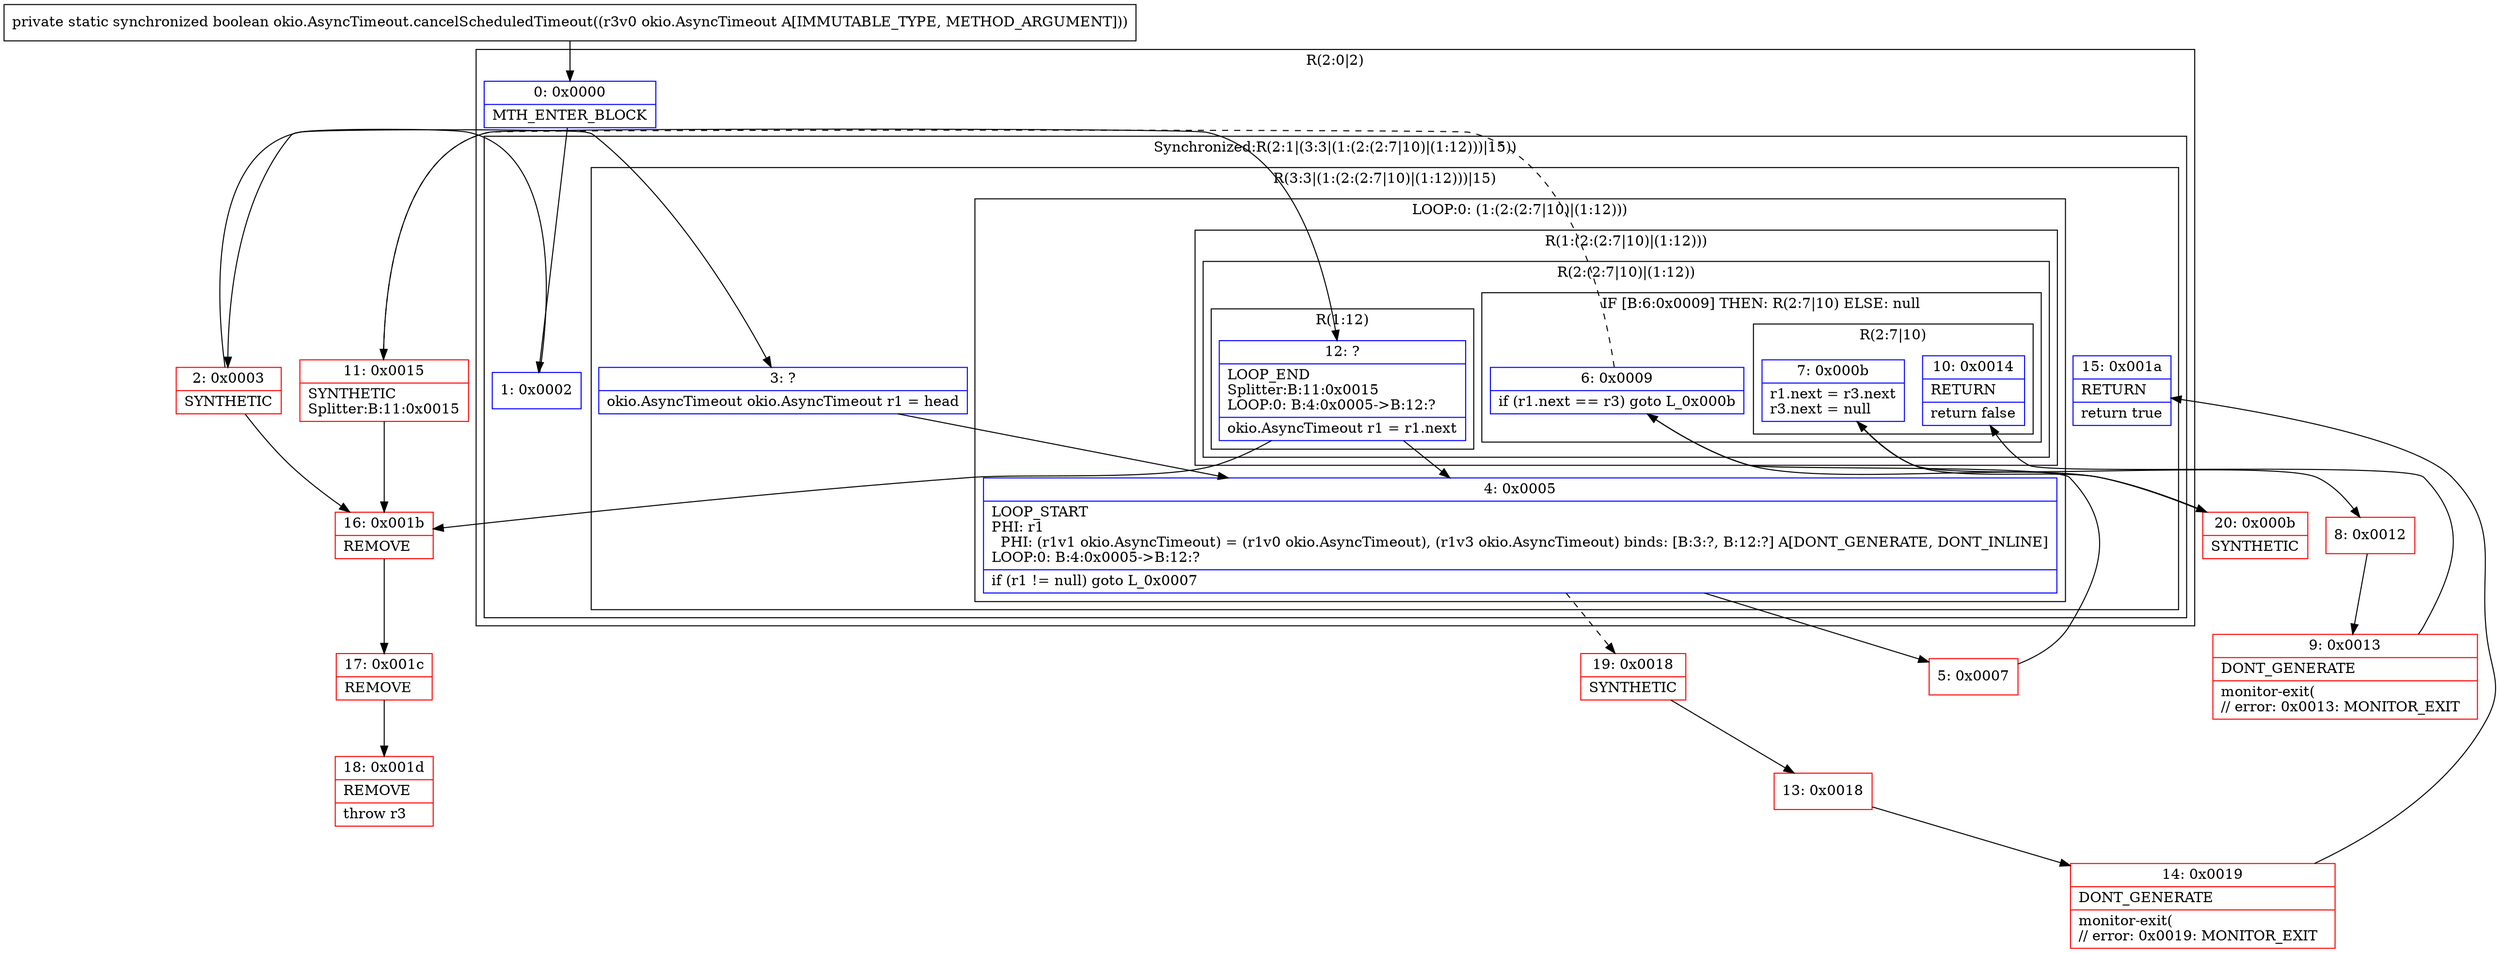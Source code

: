 digraph "CFG forokio.AsyncTimeout.cancelScheduledTimeout(Lokio\/AsyncTimeout;)Z" {
subgraph cluster_Region_526925667 {
label = "R(2:0|2)";
node [shape=record,color=blue];
Node_0 [shape=record,label="{0\:\ 0x0000|MTH_ENTER_BLOCK\l}"];
subgraph cluster_SynchronizedRegion_1273057636 {
label = "Synchronized:R(2:1|(3:3|(1:(2:(2:7|10)|(1:12)))|15))";
node [shape=record,color=blue];
Node_1 [shape=record,label="{1\:\ 0x0002}"];
subgraph cluster_Region_324478403 {
label = "R(3:3|(1:(2:(2:7|10)|(1:12)))|15)";
node [shape=record,color=blue];
Node_3 [shape=record,label="{3\:\ ?|okio.AsyncTimeout okio.AsyncTimeout r1 = head\l}"];
subgraph cluster_LoopRegion_1396833067 {
label = "LOOP:0: (1:(2:(2:7|10)|(1:12)))";
node [shape=record,color=blue];
Node_4 [shape=record,label="{4\:\ 0x0005|LOOP_START\lPHI: r1 \l  PHI: (r1v1 okio.AsyncTimeout) = (r1v0 okio.AsyncTimeout), (r1v3 okio.AsyncTimeout) binds: [B:3:?, B:12:?] A[DONT_GENERATE, DONT_INLINE]\lLOOP:0: B:4:0x0005\-\>B:12:?\l|if (r1 != null) goto L_0x0007\l}"];
subgraph cluster_Region_718587708 {
label = "R(1:(2:(2:7|10)|(1:12)))";
node [shape=record,color=blue];
subgraph cluster_Region_1679938267 {
label = "R(2:(2:7|10)|(1:12))";
node [shape=record,color=blue];
subgraph cluster_IfRegion_447820505 {
label = "IF [B:6:0x0009] THEN: R(2:7|10) ELSE: null";
node [shape=record,color=blue];
Node_6 [shape=record,label="{6\:\ 0x0009|if (r1.next == r3) goto L_0x000b\l}"];
subgraph cluster_Region_811754865 {
label = "R(2:7|10)";
node [shape=record,color=blue];
Node_7 [shape=record,label="{7\:\ 0x000b|r1.next = r3.next\lr3.next = null\l}"];
Node_10 [shape=record,label="{10\:\ 0x0014|RETURN\l|return false\l}"];
}
}
subgraph cluster_Region_808555681 {
label = "R(1:12)";
node [shape=record,color=blue];
Node_12 [shape=record,label="{12\:\ ?|LOOP_END\lSplitter:B:11:0x0015\lLOOP:0: B:4:0x0005\-\>B:12:?\l|okio.AsyncTimeout r1 = r1.next\l}"];
}
}
}
}
Node_15 [shape=record,label="{15\:\ 0x001a|RETURN\l|return true\l}"];
}
}
}
Node_2 [shape=record,color=red,label="{2\:\ 0x0003|SYNTHETIC\l}"];
Node_5 [shape=record,color=red,label="{5\:\ 0x0007}"];
Node_8 [shape=record,color=red,label="{8\:\ 0x0012}"];
Node_9 [shape=record,color=red,label="{9\:\ 0x0013|DONT_GENERATE\l|monitor\-exit(\l\/\/ error: 0x0013: MONITOR_EXIT  \l}"];
Node_11 [shape=record,color=red,label="{11\:\ 0x0015|SYNTHETIC\lSplitter:B:11:0x0015\l}"];
Node_13 [shape=record,color=red,label="{13\:\ 0x0018}"];
Node_14 [shape=record,color=red,label="{14\:\ 0x0019|DONT_GENERATE\l|monitor\-exit(\l\/\/ error: 0x0019: MONITOR_EXIT  \l}"];
Node_16 [shape=record,color=red,label="{16\:\ 0x001b|REMOVE\l}"];
Node_17 [shape=record,color=red,label="{17\:\ 0x001c|REMOVE\l}"];
Node_18 [shape=record,color=red,label="{18\:\ 0x001d|REMOVE\l|throw r3\l}"];
Node_19 [shape=record,color=red,label="{19\:\ 0x0018|SYNTHETIC\l}"];
Node_20 [shape=record,color=red,label="{20\:\ 0x000b|SYNTHETIC\l}"];
MethodNode[shape=record,label="{private static synchronized boolean okio.AsyncTimeout.cancelScheduledTimeout((r3v0 okio.AsyncTimeout A[IMMUTABLE_TYPE, METHOD_ARGUMENT])) }"];
MethodNode -> Node_0;
Node_0 -> Node_1;
Node_1 -> Node_2;
Node_3 -> Node_4;
Node_4 -> Node_5;
Node_4 -> Node_19[style=dashed];
Node_6 -> Node_11[style=dashed];
Node_6 -> Node_20;
Node_7 -> Node_8;
Node_12 -> Node_16;
Node_12 -> Node_4;
Node_2 -> Node_3;
Node_2 -> Node_16;
Node_5 -> Node_6;
Node_8 -> Node_9;
Node_9 -> Node_10;
Node_11 -> Node_12;
Node_11 -> Node_16;
Node_13 -> Node_14;
Node_14 -> Node_15;
Node_16 -> Node_17;
Node_17 -> Node_18;
Node_19 -> Node_13;
Node_20 -> Node_7;
}

